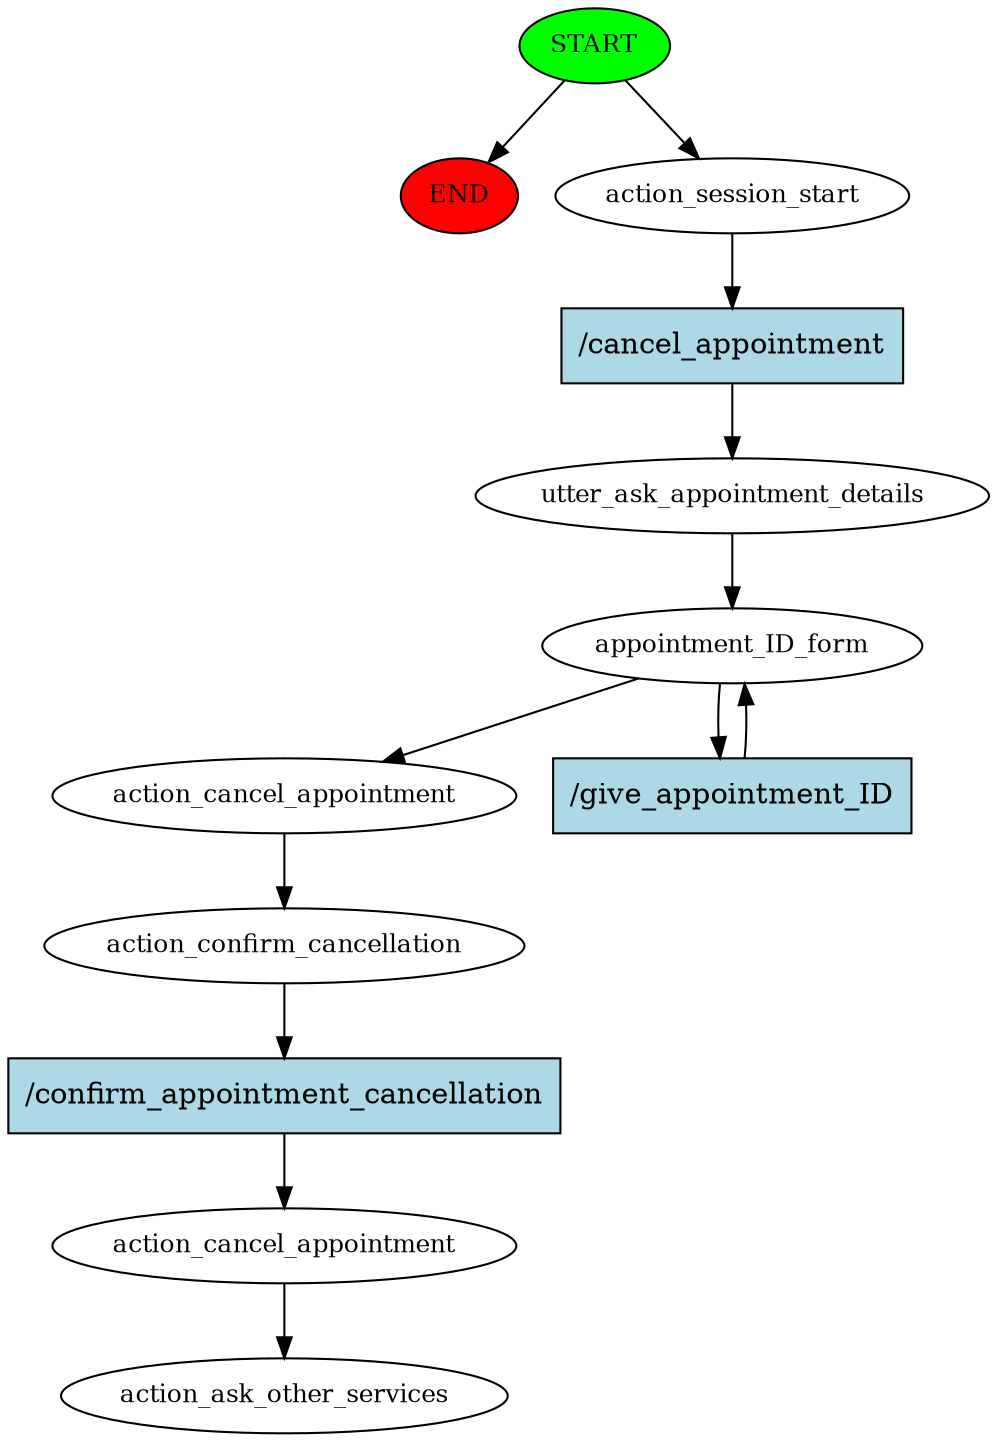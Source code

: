 digraph  {
0 [class="start active", fillcolor=green, fontsize=12, label=START, style=filled];
"-1" [class=end, fillcolor=red, fontsize=12, label=END, style=filled];
1 [class=active, fontsize=12, label=action_session_start];
2 [class=active, fontsize=12, label=utter_ask_appointment_details];
3 [class=active, fontsize=12, label=appointment_ID_form];
5 [class=active, fontsize=12, label=action_cancel_appointment];
6 [class=active, fontsize=12, label=action_confirm_cancellation];
7 [class=active, fontsize=12, label=action_cancel_appointment];
8 [class="dashed active", fontsize=12, label=action_ask_other_services];
9 [class="intent active", fillcolor=lightblue, label="/cancel_appointment", shape=rect, style=filled];
10 [class="intent active", fillcolor=lightblue, label="/give_appointment_ID", shape=rect, style=filled];
11 [class="intent active", fillcolor=lightblue, label="/confirm_appointment_cancellation", shape=rect, style=filled];
0 -> "-1"  [class="", key=NONE, label=""];
0 -> 1  [class=active, key=NONE, label=""];
1 -> 9  [class=active, key=0];
2 -> 3  [class=active, key=NONE, label=""];
3 -> 5  [class=active, key=NONE, label=""];
3 -> 10  [class=active, key=0];
5 -> 6  [class=active, key=NONE, label=""];
6 -> 11  [class=active, key=0];
7 -> 8  [class=active, key=NONE, label=""];
9 -> 2  [class=active, key=0];
10 -> 3  [class=active, key=0];
11 -> 7  [class=active, key=0];
}
